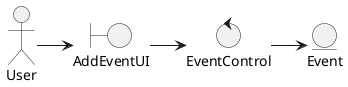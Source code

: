 @startuml uc2_2_add_calendar
:User: as actor
boundary "AddEventUI" as addEvent
control "EventControl" as addEventController
entity Event

'connections

actor --r-> addEvent
addEvent --r-> addEventController
addEventController --r-> Event
@enduml